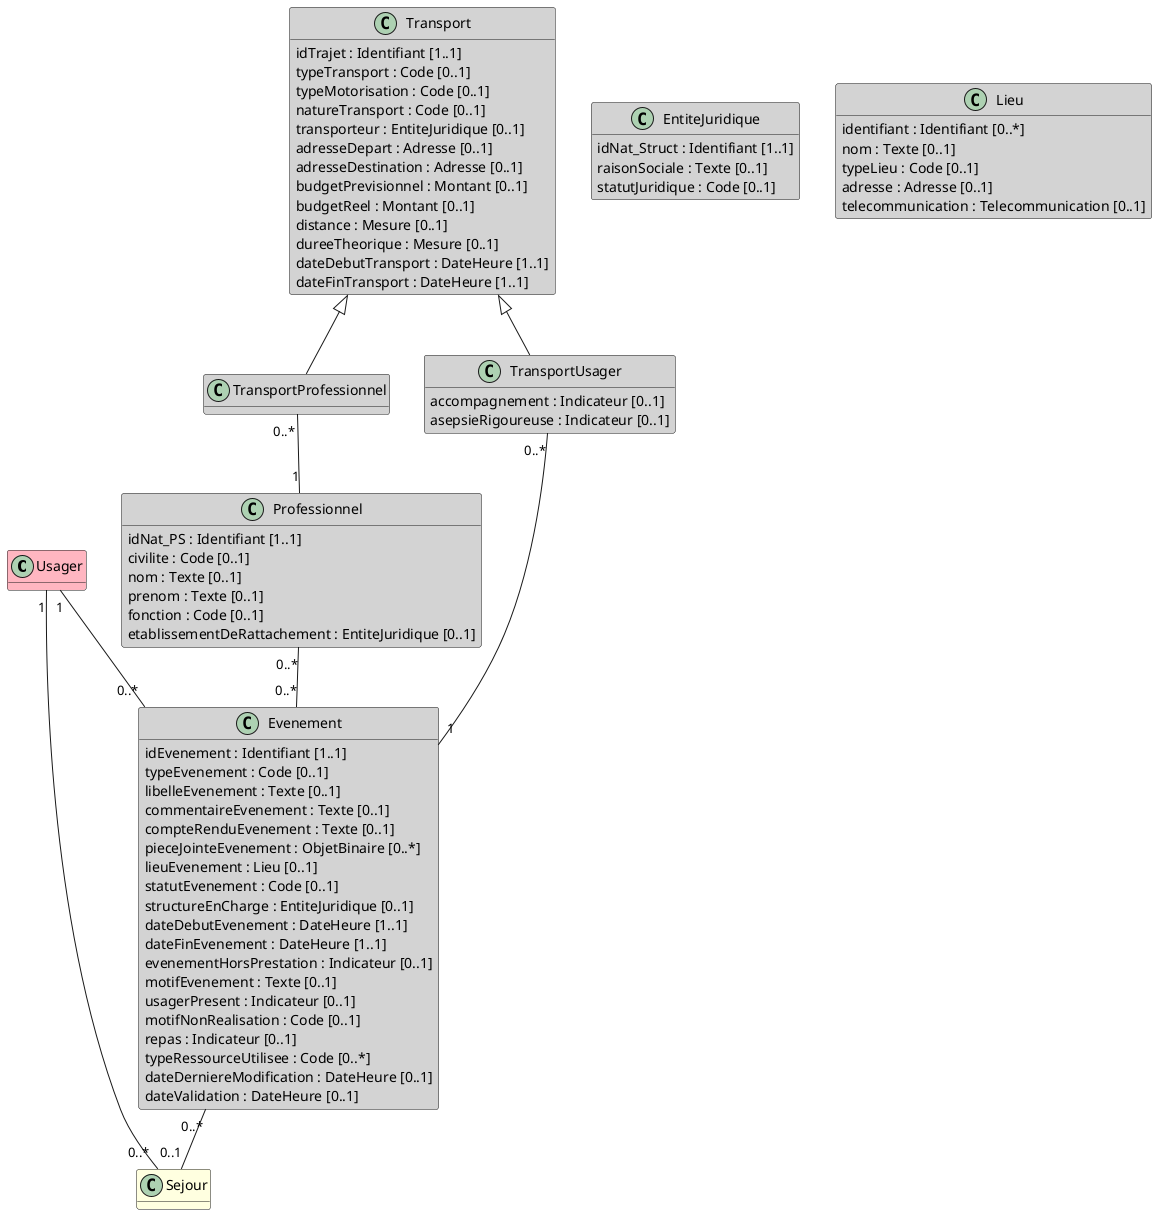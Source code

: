 @startuml

hide empty methods

class Usager #LightPink

class Sejour #LightYellow

class TransportProfessionnel #LightGray

class Professionnel #LightGray {
    idNat_PS : Identifiant [1..1]
    civilite : Code [0..1]
    nom : Texte [0..1]
    prenom : Texte [0..1]
    fonction : Code [0..1]
    etablissementDeRattachement : EntiteJuridique [0..1]
}

class Transport #LightGray {
    idTrajet : Identifiant [1..1]
    typeTransport : Code [0..1]
    typeMotorisation : Code [0..1]
    natureTransport : Code [0..1]
    transporteur : EntiteJuridique [0..1]
    adresseDepart : Adresse [0..1]
    adresseDestination : Adresse [0..1]
    budgetPrevisionnel : Montant [0..1]
    budgetReel : Montant [0..1]
    distance : Mesure [0..1]
    dureeTheorique : Mesure [0..1]
    dateDebutTransport : DateHeure [1..1]
    dateFinTransport : DateHeure [1..1]
}

class TransportUsager #LightGray {
    accompagnement : Indicateur [0..1]
    asepsieRigoureuse : Indicateur [0..1]
}

class Evenement #LightGray {
    idEvenement : Identifiant [1..1]
    typeEvenement : Code [0..1]
    libelleEvenement : Texte [0..1]
    commentaireEvenement : Texte [0..1]
    compteRenduEvenement : Texte [0..1]
    pieceJointeEvenement : ObjetBinaire [0..*]
    lieuEvenement : Lieu [0..1]
    statutEvenement : Code [0..1]
    structureEnCharge : EntiteJuridique [0..1]
    dateDebutEvenement : DateHeure [1..1]
    dateFinEvenement : DateHeure [1..1]
    evenementHorsPrestation : Indicateur [0..1]
    motifEvenement : Texte [0..1]
    usagerPresent : Indicateur [0..1]
    motifNonRealisation : Code [0..1]
    repas : Indicateur [0..1]
    typeRessourceUtilisee : Code [0..*]
    dateDerniereModification : DateHeure [0..1]
    dateValidation : DateHeure [0..1]
}

class EntiteJuridique #LightGray {
    idNat_Struct : Identifiant [1..1]
    raisonSociale : Texte [0..1]
    statutJuridique : Code [0..1]
}

class Lieu #LightGray {
    identifiant : Identifiant [0..*]
    nom : Texte [0..1]
    typeLieu : Code [0..1]
    adresse : Adresse [0..1]
    telecommunication : Telecommunication [0..1]
}


Usager "1" -- "0..*" Evenement
Usager "1" -- "0..*" Sejour
Evenement "0..*" -- "0..1" Sejour
Professionnel "0..*" -- "0..*" Evenement
Transport <|-- TransportProfessionnel
Transport <|-- TransportUsager
TransportUsager "0..*" -- "1" Evenement
TransportProfessionnel "0..*" -- "1" Professionnel


@enduml